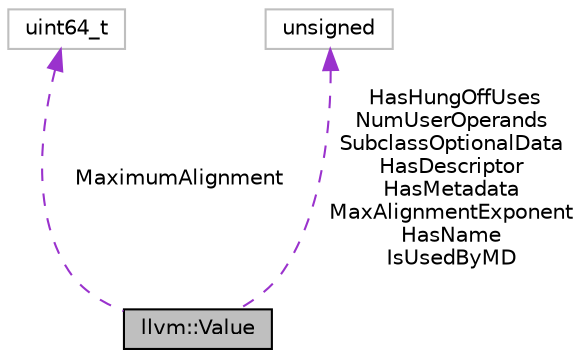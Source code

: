 digraph "llvm::Value"
{
 // LATEX_PDF_SIZE
  bgcolor="transparent";
  edge [fontname="Helvetica",fontsize="10",labelfontname="Helvetica",labelfontsize="10"];
  node [fontname="Helvetica",fontsize="10",shape=record];
  Node1 [label="llvm::Value",height=0.2,width=0.4,color="black", fillcolor="grey75", style="filled", fontcolor="black",tooltip="LLVM Value Representation."];
  Node2 -> Node1 [dir="back",color="darkorchid3",fontsize="10",style="dashed",label=" MaximumAlignment" ,fontname="Helvetica"];
  Node2 [label="uint64_t",height=0.2,width=0.4,color="grey75",tooltip=" "];
  Node3 -> Node1 [dir="back",color="darkorchid3",fontsize="10",style="dashed",label=" HasHungOffUses\nNumUserOperands\nSubclassOptionalData\nHasDescriptor\nHasMetadata\nMaxAlignmentExponent\nHasName\nIsUsedByMD" ,fontname="Helvetica"];
  Node3 [label="unsigned",height=0.2,width=0.4,color="grey75",tooltip=" "];
}
